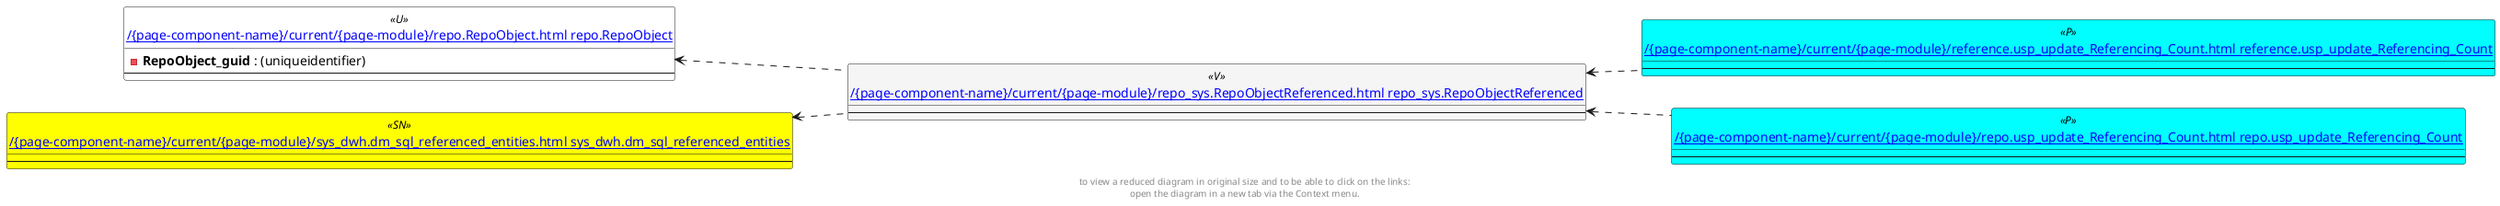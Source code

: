 @startuml
left to right direction
'top to bottom direction
hide circle
'avoide "." issues:
set namespaceSeparator none


skinparam class {
  BackgroundColor White
  BackgroundColor<<FN>> Yellow
  BackgroundColor<<FS>> Yellow
  BackgroundColor<<FT>> LightGray
  BackgroundColor<<IF>> Yellow
  BackgroundColor<<IS>> Yellow
  BackgroundColor<<P>> Aqua
  BackgroundColor<<PC>> Aqua
  BackgroundColor<<SN>> Yellow
  BackgroundColor<<SO>> SlateBlue
  BackgroundColor<<TF>> LightGray
  BackgroundColor<<TR>> Tomato
  BackgroundColor<<U>> White
  BackgroundColor<<V>> WhiteSmoke
  BackgroundColor<<X>> Aqua
}


entity "[[{site-url}/{page-component-name}/current/{page-module}/reference.usp_update_Referencing_Count.html reference.usp_update_Referencing_Count]]" as reference.usp_update_Referencing_Count << P >> {
  --
}

entity "[[{site-url}/{page-component-name}/current/{page-module}/repo.RepoObject.html repo.RepoObject]]" as repo.RepoObject << U >> {
  - **RepoObject_guid** : (uniqueidentifier)
  --
}

entity "[[{site-url}/{page-component-name}/current/{page-module}/repo.usp_update_Referencing_Count.html repo.usp_update_Referencing_Count]]" as repo.usp_update_Referencing_Count << P >> {
  --
}

entity "[[{site-url}/{page-component-name}/current/{page-module}/repo_sys.RepoObjectReferenced.html repo_sys.RepoObjectReferenced]]" as repo_sys.RepoObjectReferenced << V >> {
  --
}

entity "[[{site-url}/{page-component-name}/current/{page-module}/sys_dwh.dm_sql_referenced_entities.html sys_dwh.dm_sql_referenced_entities]]" as sys_dwh.dm_sql_referenced_entities << SN >> {
  --
}

repo.RepoObject <.. repo_sys.RepoObjectReferenced
repo_sys.RepoObjectReferenced <.. reference.usp_update_Referencing_Count
repo_sys.RepoObjectReferenced <.. repo.usp_update_Referencing_Count
sys_dwh.dm_sql_referenced_entities <.. repo_sys.RepoObjectReferenced
footer
to view a reduced diagram in original size and to be able to click on the links:
open the diagram in a new tab via the Context menu.
end footer

@enduml

